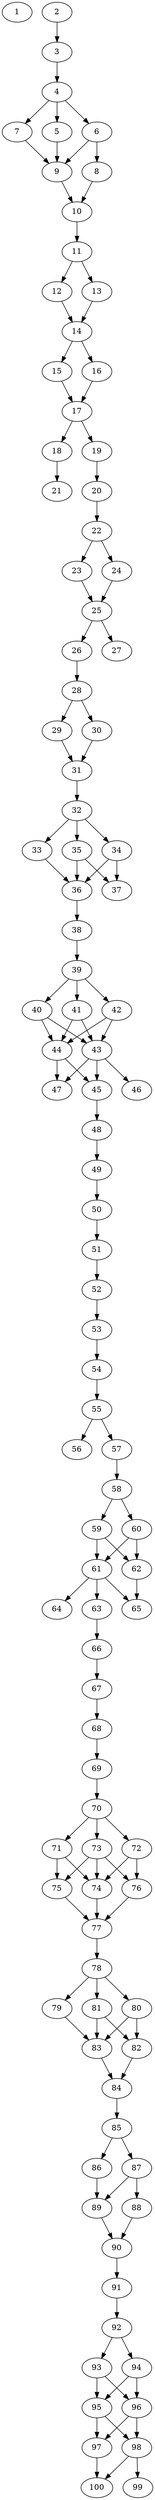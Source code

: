 // DAG automatically generated by daggen at Tue Jul 18 11:30:58 2017
// ./daggen --dot -n 100 --fat 0.2 --regular 0.2 --density 0.8 --jump 1 
digraph G {
  1 [size="8589934592", alpha="0.02"]
  2 [size="232026972798", alpha="0.09"]
  2 -> 3 [size ="411041792"]
  3 [size="28991029248", alpha="0.14"]
  3 -> 4 [size ="75497472"]
  4 [size="42857439072", alpha="0.18"]
  4 -> 5 [size ="33554432"]
  4 -> 6 [size ="33554432"]
  4 -> 7 [size ="33554432"]
  5 [size="38183785440", alpha="0.19"]
  5 -> 9 [size ="134217728"]
  6 [size="6052861224", alpha="0.20"]
  6 -> 8 [size ="301989888"]
  6 -> 9 [size ="301989888"]
  7 [size="368293445632", alpha="0.08"]
  7 -> 9 [size ="411041792"]
  8 [size="25300769039", alpha="0.13"]
  8 -> 10 [size ="411041792"]
  9 [size="14581297966", alpha="0.11"]
  9 -> 10 [size ="838860800"]
  10 [size="227256609674", alpha="0.13"]
  10 -> 11 [size ="209715200"]
  11 [size="368293445632", alpha="0.12"]
  11 -> 12 [size ="411041792"]
  11 -> 13 [size ="411041792"]
  12 [size="549755813888", alpha="0.19"]
  12 -> 14 [size ="536870912"]
  13 [size="8589934592", alpha="0.09"]
  13 -> 14 [size ="33554432"]
  14 [size="303222813242", alpha="0.03"]
  14 -> 15 [size ="301989888"]
  14 -> 16 [size ="301989888"]
  15 [size="601669990899", alpha="0.05"]
  15 -> 17 [size ="411041792"]
  16 [size="1006908368397", alpha="0.15"]
  16 -> 17 [size ="679477248"]
  17 [size="8589934592", alpha="0.09"]
  17 -> 18 [size ="33554432"]
  17 -> 19 [size ="33554432"]
  18 [size="64659131568", alpha="0.17"]
  18 -> 21 [size ="134217728"]
  19 [size="25258933138", alpha="0.13"]
  19 -> 20 [size ="838860800"]
  20 [size="68719476736", alpha="0.07"]
  20 -> 22 [size ="134217728"]
  21 [size="5292353018", alpha="0.17"]
  22 [size="39070247341", alpha="0.15"]
  22 -> 23 [size ="75497472"]
  22 -> 24 [size ="75497472"]
  23 [size="71665926899", alpha="0.19"]
  23 -> 25 [size ="75497472"]
  24 [size="423933565283", alpha="0.10"]
  24 -> 25 [size ="301989888"]
  25 [size="464880956689", alpha="0.16"]
  25 -> 26 [size ="301989888"]
  25 -> 27 [size ="301989888"]
  26 [size="28991029248", alpha="0.03"]
  26 -> 28 [size ="75497472"]
  27 [size="134217728000", alpha="0.15"]
  28 [size="28991029248", alpha="0.10"]
  28 -> 29 [size ="75497472"]
  28 -> 30 [size ="75497472"]
  29 [size="41572268801", alpha="0.03"]
  29 -> 31 [size ="33554432"]
  30 [size="28991029248", alpha="0.05"]
  30 -> 31 [size ="75497472"]
  31 [size="47766616216", alpha="0.08"]
  31 -> 32 [size ="838860800"]
  32 [size="549755813888", alpha="0.05"]
  32 -> 33 [size ="536870912"]
  32 -> 34 [size ="536870912"]
  32 -> 35 [size ="536870912"]
  33 [size="35586441727", alpha="0.01"]
  33 -> 36 [size ="679477248"]
  34 [size="835720044037", alpha="0.04"]
  34 -> 36 [size ="679477248"]
  34 -> 37 [size ="679477248"]
  35 [size="782757789696", alpha="0.20"]
  35 -> 36 [size ="679477248"]
  35 -> 37 [size ="679477248"]
  36 [size="231928233984", alpha="0.10"]
  36 -> 38 [size ="301989888"]
  37 [size="35991038823", alpha="0.19"]
  38 [size="70521378151", alpha="0.02"]
  38 -> 39 [size ="75497472"]
  39 [size="9616733873", alpha="0.04"]
  39 -> 40 [size ="301989888"]
  39 -> 41 [size ="301989888"]
  39 -> 42 [size ="301989888"]
  40 [size="137898729584", alpha="0.04"]
  40 -> 43 [size ="209715200"]
  40 -> 44 [size ="209715200"]
  41 [size="2458172488", alpha="0.18"]
  41 -> 43 [size ="75497472"]
  41 -> 44 [size ="75497472"]
  42 [size="2377142171", alpha="0.19"]
  42 -> 43 [size ="75497472"]
  42 -> 44 [size ="75497472"]
  43 [size="1901193909", alpha="0.19"]
  43 -> 45 [size ="209715200"]
  43 -> 46 [size ="209715200"]
  43 -> 47 [size ="209715200"]
  44 [size="1073741824000", alpha="0.17"]
  44 -> 45 [size ="838860800"]
  44 -> 47 [size ="838860800"]
  45 [size="1929778072", alpha="0.08"]
  45 -> 48 [size ="134217728"]
  46 [size="33922715432", alpha="0.03"]
  47 [size="134217728000", alpha="0.15"]
  48 [size="6556351761", alpha="0.08"]
  48 -> 49 [size ="134217728"]
  49 [size="32041692909", alpha="0.06"]
  49 -> 50 [size ="75497472"]
  50 [size="12805935948", alpha="0.01"]
  50 -> 51 [size ="411041792"]
  51 [size="104772758152", alpha="0.08"]
  51 -> 52 [size ="209715200"]
  52 [size="12685692593", alpha="0.17"]
  52 -> 53 [size ="411041792"]
  53 [size="2906343100", alpha="0.04"]
  53 -> 54 [size ="301989888"]
  54 [size="35238299159", alpha="0.09"]
  54 -> 55 [size ="33554432"]
  55 [size="18827542688", alpha="0.18"]
  55 -> 56 [size ="411041792"]
  55 -> 57 [size ="411041792"]
  56 [size="3206265673", alpha="0.11"]
  57 [size="133489955868", alpha="0.18"]
  57 -> 58 [size ="134217728"]
  58 [size="8589934592", alpha="0.09"]
  58 -> 59 [size ="33554432"]
  58 -> 60 [size ="33554432"]
  59 [size="12584301752", alpha="0.20"]
  59 -> 61 [size ="209715200"]
  59 -> 62 [size ="209715200"]
  60 [size="134217728000", alpha="0.17"]
  60 -> 61 [size ="209715200"]
  60 -> 62 [size ="209715200"]
  61 [size="25551611847", alpha="0.03"]
  61 -> 63 [size ="75497472"]
  61 -> 64 [size ="75497472"]
  61 -> 65 [size ="75497472"]
  62 [size="21692153327", alpha="0.09"]
  62 -> 65 [size ="679477248"]
  63 [size="37405605454", alpha="0.10"]
  63 -> 66 [size ="33554432"]
  64 [size="1001558392281", alpha="0.04"]
  65 [size="8209860832", alpha="0.05"]
  66 [size="9427007942", alpha="0.09"]
  66 -> 67 [size ="33554432"]
  67 [size="1348902894", alpha="0.07"]
  67 -> 68 [size ="33554432"]
  68 [size="346664644612", alpha="0.17"]
  68 -> 69 [size ="536870912"]
  69 [size="134217728000", alpha="0.05"]
  69 -> 70 [size ="209715200"]
  70 [size="549755813888", alpha="0.16"]
  70 -> 71 [size ="536870912"]
  70 -> 72 [size ="536870912"]
  70 -> 73 [size ="536870912"]
  71 [size="134217728000", alpha="0.05"]
  71 -> 74 [size ="209715200"]
  71 -> 75 [size ="209715200"]
  72 [size="16254901450", alpha="0.20"]
  72 -> 74 [size ="536870912"]
  72 -> 76 [size ="536870912"]
  73 [size="205377119812", alpha="0.09"]
  73 -> 74 [size ="209715200"]
  73 -> 75 [size ="209715200"]
  73 -> 76 [size ="209715200"]
  74 [size="25501387434", alpha="0.13"]
  74 -> 77 [size ="411041792"]
  75 [size="231928233984", alpha="0.05"]
  75 -> 77 [size ="301989888"]
  76 [size="217805572102", alpha="0.00"]
  76 -> 77 [size ="411041792"]
  77 [size="87971095673", alpha="0.04"]
  77 -> 78 [size ="301989888"]
  78 [size="658874066581", alpha="0.20"]
  78 -> 79 [size ="411041792"]
  78 -> 80 [size ="411041792"]
  78 -> 81 [size ="411041792"]
  79 [size="20293447911", alpha="0.16"]
  79 -> 83 [size ="33554432"]
  80 [size="24339808350", alpha="0.02"]
  80 -> 82 [size ="536870912"]
  80 -> 83 [size ="536870912"]
  81 [size="32946307068", alpha="0.18"]
  81 -> 82 [size ="134217728"]
  81 -> 83 [size ="134217728"]
  82 [size="997835870", alpha="0.11"]
  82 -> 84 [size ="33554432"]
  83 [size="549755813888", alpha="0.06"]
  83 -> 84 [size ="536870912"]
  84 [size="988838579014", alpha="0.06"]
  84 -> 85 [size ="679477248"]
  85 [size="33068611916", alpha="0.11"]
  85 -> 86 [size ="838860800"]
  85 -> 87 [size ="838860800"]
  86 [size="231928233984", alpha="0.12"]
  86 -> 89 [size ="301989888"]
  87 [size="1073741824000", alpha="0.13"]
  87 -> 88 [size ="838860800"]
  87 -> 89 [size ="838860800"]
  88 [size="88976952881", alpha="0.13"]
  88 -> 90 [size ="209715200"]
  89 [size="1706060517", alpha="0.04"]
  89 -> 90 [size ="75497472"]
  90 [size="368293445632", alpha="0.07"]
  90 -> 91 [size ="411041792"]
  91 [size="549755813888", alpha="0.09"]
  91 -> 92 [size ="536870912"]
  92 [size="134217728000", alpha="0.06"]
  92 -> 93 [size ="209715200"]
  92 -> 94 [size ="209715200"]
  93 [size="184093794880", alpha="0.00"]
  93 -> 95 [size ="301989888"]
  93 -> 96 [size ="301989888"]
  94 [size="520094483453", alpha="0.15"]
  94 -> 95 [size ="679477248"]
  94 -> 96 [size ="679477248"]
  95 [size="28991029248", alpha="0.12"]
  95 -> 97 [size ="75497472"]
  95 -> 98 [size ="75497472"]
  96 [size="28991029248", alpha="0.07"]
  96 -> 97 [size ="75497472"]
  96 -> 98 [size ="75497472"]
  97 [size="271085161334", alpha="0.01"]
  97 -> 100 [size ="209715200"]
  98 [size="574085098526", alpha="0.11"]
  98 -> 99 [size ="838860800"]
  98 -> 100 [size ="838860800"]
  99 [size="782757789696", alpha="0.04"]
  100 [size="1073741824000", alpha="0.07"]
}
